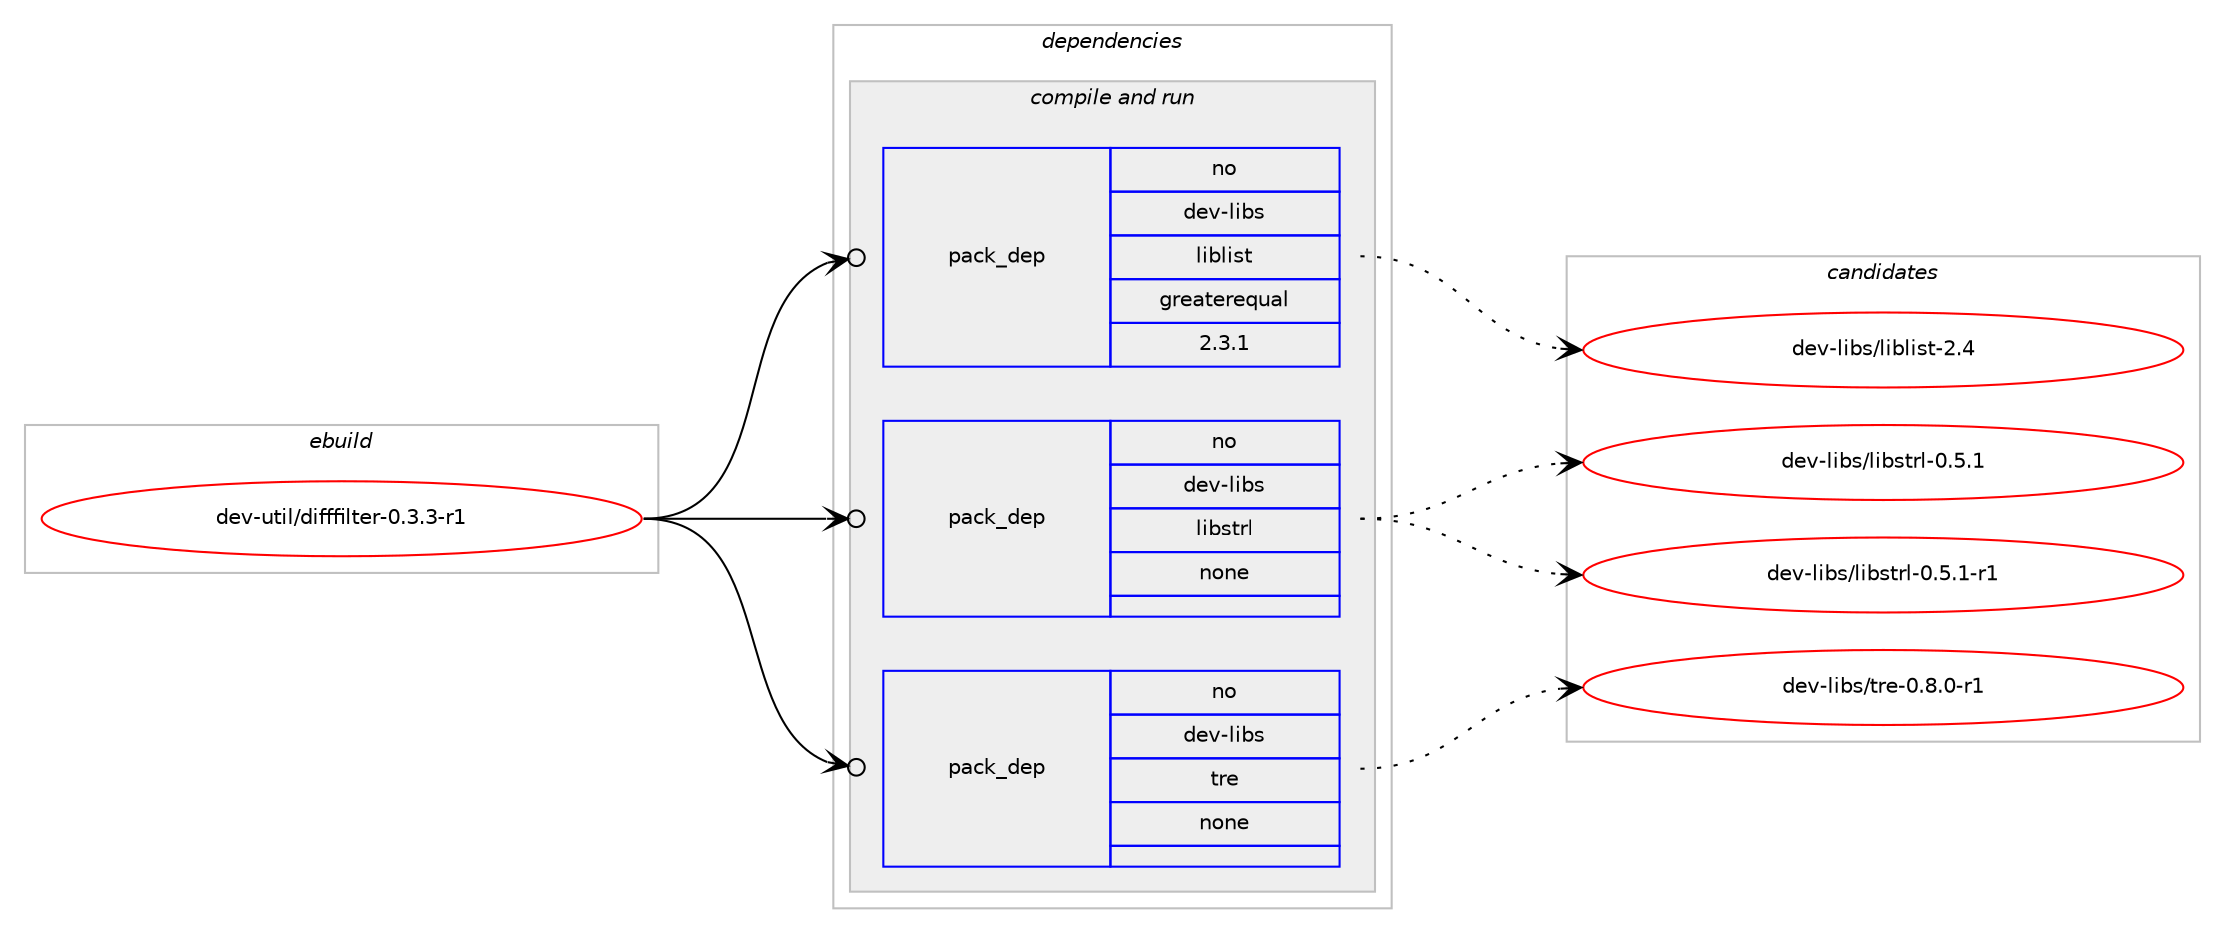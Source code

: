 digraph prolog {

# *************
# Graph options
# *************

newrank=true;
concentrate=true;
compound=true;
graph [rankdir=LR,fontname=Helvetica,fontsize=10,ranksep=1.5];#, ranksep=2.5, nodesep=0.2];
edge  [arrowhead=vee];
node  [fontname=Helvetica,fontsize=10];

# **********
# The ebuild
# **********

subgraph cluster_leftcol {
color=gray;
rank=same;
label=<<i>ebuild</i>>;
id [label="dev-util/difffilter-0.3.3-r1", color=red, width=4, href="../dev-util/difffilter-0.3.3-r1.svg"];
}

# ****************
# The dependencies
# ****************

subgraph cluster_midcol {
color=gray;
label=<<i>dependencies</i>>;
subgraph cluster_compile {
fillcolor="#eeeeee";
style=filled;
label=<<i>compile</i>>;
}
subgraph cluster_compileandrun {
fillcolor="#eeeeee";
style=filled;
label=<<i>compile and run</i>>;
subgraph pack1096715 {
dependency1544493 [label=<<TABLE BORDER="0" CELLBORDER="1" CELLSPACING="0" CELLPADDING="4" WIDTH="220"><TR><TD ROWSPAN="6" CELLPADDING="30">pack_dep</TD></TR><TR><TD WIDTH="110">no</TD></TR><TR><TD>dev-libs</TD></TR><TR><TD>liblist</TD></TR><TR><TD>greaterequal</TD></TR><TR><TD>2.3.1</TD></TR></TABLE>>, shape=none, color=blue];
}
id:e -> dependency1544493:w [weight=20,style="solid",arrowhead="odotvee"];
subgraph pack1096716 {
dependency1544494 [label=<<TABLE BORDER="0" CELLBORDER="1" CELLSPACING="0" CELLPADDING="4" WIDTH="220"><TR><TD ROWSPAN="6" CELLPADDING="30">pack_dep</TD></TR><TR><TD WIDTH="110">no</TD></TR><TR><TD>dev-libs</TD></TR><TR><TD>libstrl</TD></TR><TR><TD>none</TD></TR><TR><TD></TD></TR></TABLE>>, shape=none, color=blue];
}
id:e -> dependency1544494:w [weight=20,style="solid",arrowhead="odotvee"];
subgraph pack1096717 {
dependency1544495 [label=<<TABLE BORDER="0" CELLBORDER="1" CELLSPACING="0" CELLPADDING="4" WIDTH="220"><TR><TD ROWSPAN="6" CELLPADDING="30">pack_dep</TD></TR><TR><TD WIDTH="110">no</TD></TR><TR><TD>dev-libs</TD></TR><TR><TD>tre</TD></TR><TR><TD>none</TD></TR><TR><TD></TD></TR></TABLE>>, shape=none, color=blue];
}
id:e -> dependency1544495:w [weight=20,style="solid",arrowhead="odotvee"];
}
subgraph cluster_run {
fillcolor="#eeeeee";
style=filled;
label=<<i>run</i>>;
}
}

# **************
# The candidates
# **************

subgraph cluster_choices {
rank=same;
color=gray;
label=<<i>candidates</i>>;

subgraph choice1096715 {
color=black;
nodesep=1;
choice1001011184510810598115471081059810810511511645504652 [label="dev-libs/liblist-2.4", color=red, width=4,href="../dev-libs/liblist-2.4.svg"];
dependency1544493:e -> choice1001011184510810598115471081059810810511511645504652:w [style=dotted,weight="100"];
}
subgraph choice1096716 {
color=black;
nodesep=1;
choice10010111845108105981154710810598115116114108454846534649 [label="dev-libs/libstrl-0.5.1", color=red, width=4,href="../dev-libs/libstrl-0.5.1.svg"];
choice100101118451081059811547108105981151161141084548465346494511449 [label="dev-libs/libstrl-0.5.1-r1", color=red, width=4,href="../dev-libs/libstrl-0.5.1-r1.svg"];
dependency1544494:e -> choice10010111845108105981154710810598115116114108454846534649:w [style=dotted,weight="100"];
dependency1544494:e -> choice100101118451081059811547108105981151161141084548465346494511449:w [style=dotted,weight="100"];
}
subgraph choice1096717 {
color=black;
nodesep=1;
choice1001011184510810598115471161141014548465646484511449 [label="dev-libs/tre-0.8.0-r1", color=red, width=4,href="../dev-libs/tre-0.8.0-r1.svg"];
dependency1544495:e -> choice1001011184510810598115471161141014548465646484511449:w [style=dotted,weight="100"];
}
}

}
